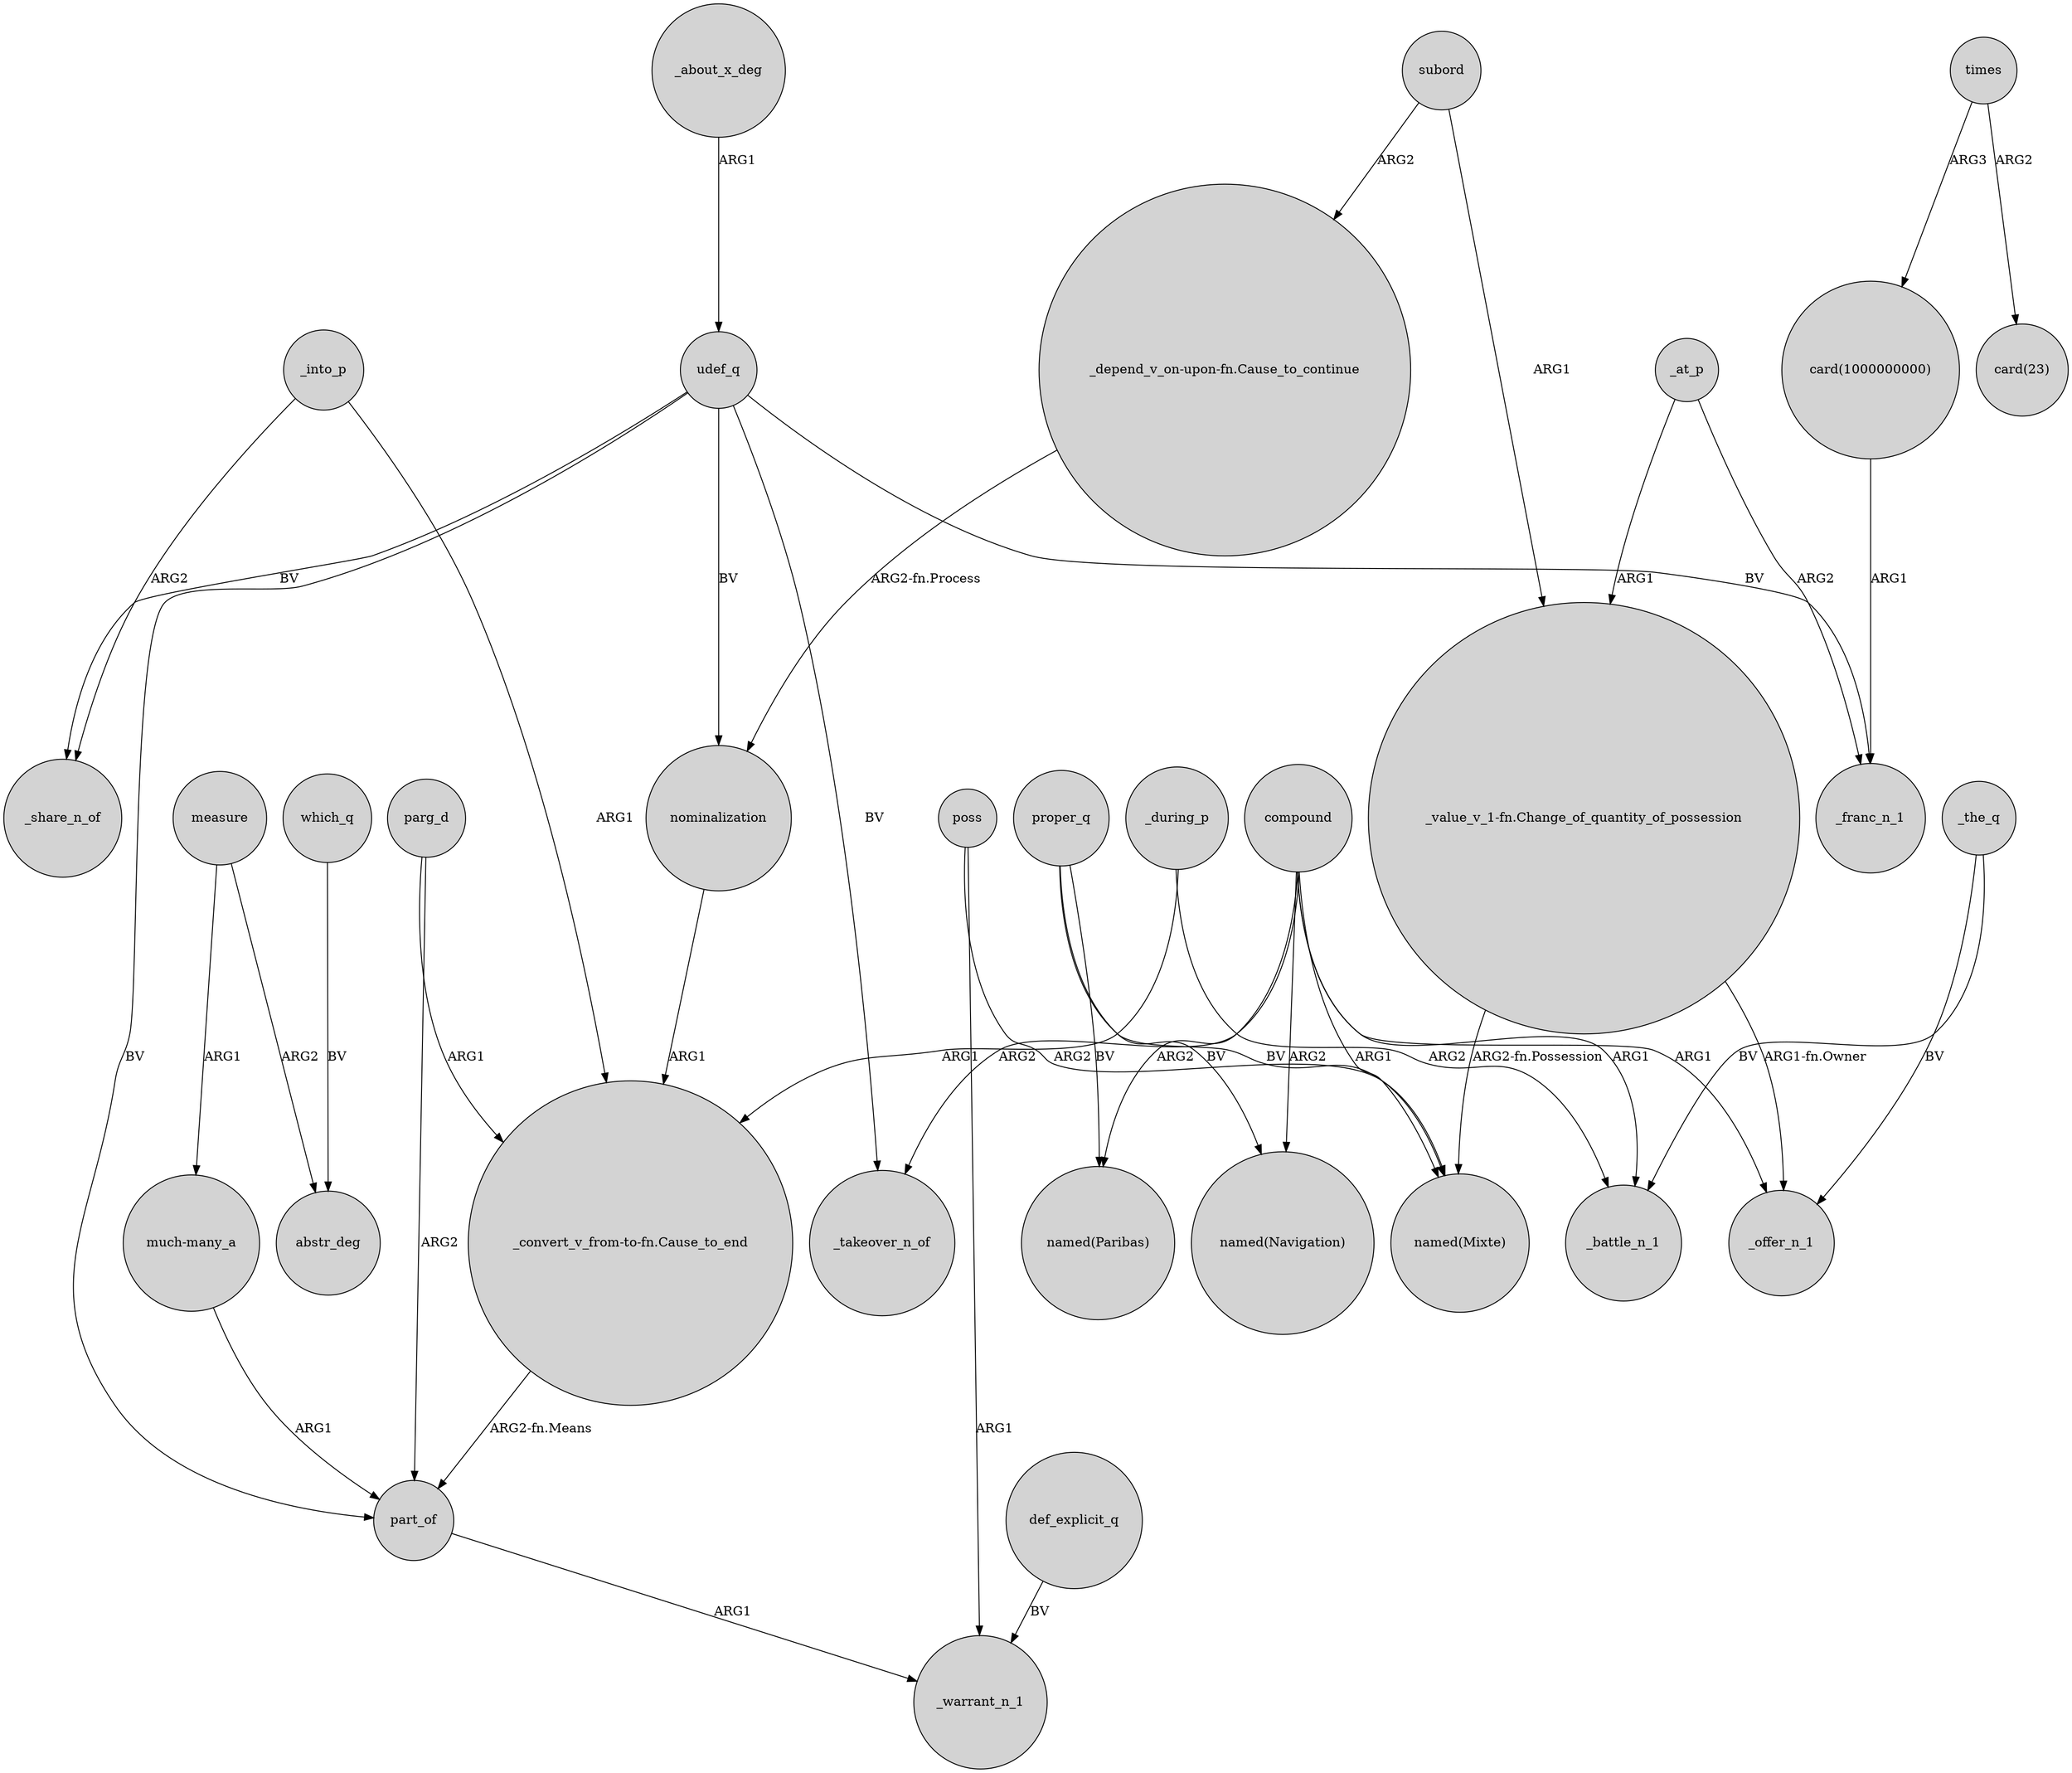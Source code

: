 digraph {
	node [shape=circle style=filled]
	measure -> "much-many_a" [label=ARG1]
	_at_p -> _franc_n_1 [label=ARG2]
	udef_q -> part_of [label=BV]
	proper_q -> "named(Paribas)" [label=BV]
	udef_q -> nominalization [label=BV]
	proper_q -> "named(Navigation)" [label=BV]
	_into_p -> "_convert_v_from-to-fn.Cause_to_end" [label=ARG1]
	compound -> "named(Navigation)" [label=ARG2]
	"_depend_v_on-upon-fn.Cause_to_continue" -> nominalization [label="ARG2-fn.Process"]
	times -> "card(1000000000)" [label=ARG3]
	proper_q -> "named(Mixte)" [label=BV]
	compound -> _offer_n_1 [label=ARG1]
	parg_d -> part_of [label=ARG2]
	_about_x_deg -> udef_q [label=ARG1]
	nominalization -> "_convert_v_from-to-fn.Cause_to_end" [label=ARG1]
	"card(1000000000)" -> _franc_n_1 [label=ARG1]
	_during_p -> _battle_n_1 [label=ARG2]
	udef_q -> _takeover_n_of [label=BV]
	_during_p -> "_convert_v_from-to-fn.Cause_to_end" [label=ARG1]
	compound -> "named(Mixte)" [label=ARG1]
	compound -> _battle_n_1 [label=ARG1]
	udef_q -> _franc_n_1 [label=BV]
	poss -> "named(Mixte)" [label=ARG2]
	subord -> "_depend_v_on-upon-fn.Cause_to_continue" [label=ARG2]
	udef_q -> _share_n_of [label=BV]
	"much-many_a" -> part_of [label=ARG1]
	part_of -> _warrant_n_1 [label=ARG1]
	_into_p -> _share_n_of [label=ARG2]
	def_explicit_q -> _warrant_n_1 [label=BV]
	poss -> _warrant_n_1 [label=ARG1]
	_the_q -> _offer_n_1 [label=BV]
	"_value_v_1-fn.Change_of_quantity_of_possession" -> _offer_n_1 [label="ARG1-fn.Owner"]
	which_q -> abstr_deg [label=BV]
	measure -> abstr_deg [label=ARG2]
	_at_p -> "_value_v_1-fn.Change_of_quantity_of_possession" [label=ARG1]
	_the_q -> _battle_n_1 [label=BV]
	subord -> "_value_v_1-fn.Change_of_quantity_of_possession" [label=ARG1]
	"_value_v_1-fn.Change_of_quantity_of_possession" -> "named(Mixte)" [label="ARG2-fn.Possession"]
	compound -> _takeover_n_of [label=ARG2]
	"_convert_v_from-to-fn.Cause_to_end" -> part_of [label="ARG2-fn.Means"]
	compound -> "named(Paribas)" [label=ARG2]
	times -> "card(23)" [label=ARG2]
	parg_d -> "_convert_v_from-to-fn.Cause_to_end" [label=ARG1]
}

